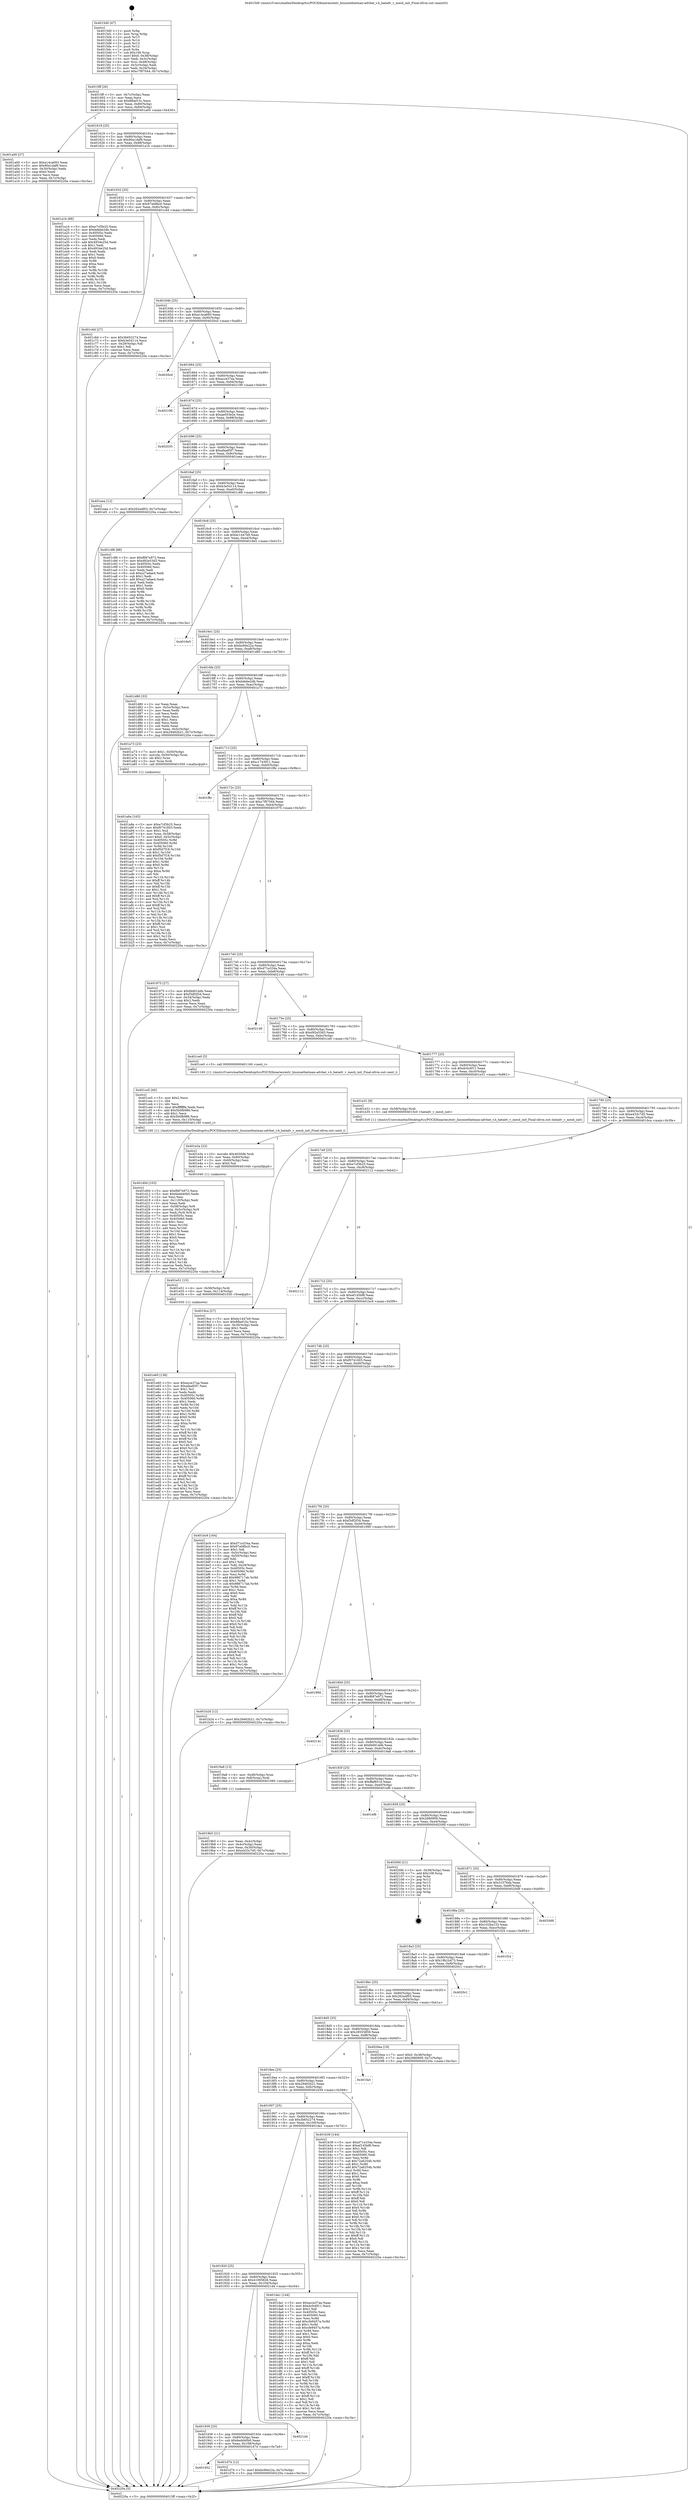 digraph "0x4015d0" {
  label = "0x4015d0 (/mnt/c/Users/mathe/Desktop/tcc/POCII/binaries/extr_linuxnetbatman-advbat_v.h_batadv_v_mesh_init_Final-ollvm.out::main(0))"
  labelloc = "t"
  node[shape=record]

  Entry [label="",width=0.3,height=0.3,shape=circle,fillcolor=black,style=filled]
  "0x4015ff" [label="{
     0x4015ff [26]\l
     | [instrs]\l
     &nbsp;&nbsp;0x4015ff \<+3\>: mov -0x7c(%rbp),%eax\l
     &nbsp;&nbsp;0x401602 \<+2\>: mov %eax,%ecx\l
     &nbsp;&nbsp;0x401604 \<+6\>: sub $0x8fbef15c,%ecx\l
     &nbsp;&nbsp;0x40160a \<+3\>: mov %eax,-0x80(%rbp)\l
     &nbsp;&nbsp;0x40160d \<+6\>: mov %ecx,-0x84(%rbp)\l
     &nbsp;&nbsp;0x401613 \<+6\>: je 0000000000401a00 \<main+0x430\>\l
  }"]
  "0x401a00" [label="{
     0x401a00 [27]\l
     | [instrs]\l
     &nbsp;&nbsp;0x401a00 \<+5\>: mov $0xa14ca693,%eax\l
     &nbsp;&nbsp;0x401a05 \<+5\>: mov $0x90a1daf9,%ecx\l
     &nbsp;&nbsp;0x401a0a \<+3\>: mov -0x30(%rbp),%edx\l
     &nbsp;&nbsp;0x401a0d \<+3\>: cmp $0x0,%edx\l
     &nbsp;&nbsp;0x401a10 \<+3\>: cmove %ecx,%eax\l
     &nbsp;&nbsp;0x401a13 \<+3\>: mov %eax,-0x7c(%rbp)\l
     &nbsp;&nbsp;0x401a16 \<+5\>: jmp 000000000040220a \<main+0xc3a\>\l
  }"]
  "0x401619" [label="{
     0x401619 [25]\l
     | [instrs]\l
     &nbsp;&nbsp;0x401619 \<+5\>: jmp 000000000040161e \<main+0x4e\>\l
     &nbsp;&nbsp;0x40161e \<+3\>: mov -0x80(%rbp),%eax\l
     &nbsp;&nbsp;0x401621 \<+5\>: sub $0x90a1daf9,%eax\l
     &nbsp;&nbsp;0x401626 \<+6\>: mov %eax,-0x88(%rbp)\l
     &nbsp;&nbsp;0x40162c \<+6\>: je 0000000000401a1b \<main+0x44b\>\l
  }"]
  Exit [label="",width=0.3,height=0.3,shape=circle,fillcolor=black,style=filled,peripheries=2]
  "0x401a1b" [label="{
     0x401a1b [88]\l
     | [instrs]\l
     &nbsp;&nbsp;0x401a1b \<+5\>: mov $0xe7cf3b25,%eax\l
     &nbsp;&nbsp;0x401a20 \<+5\>: mov $0xbdebe2db,%ecx\l
     &nbsp;&nbsp;0x401a25 \<+7\>: mov 0x40505c,%edx\l
     &nbsp;&nbsp;0x401a2c \<+7\>: mov 0x405060,%esi\l
     &nbsp;&nbsp;0x401a33 \<+2\>: mov %edx,%edi\l
     &nbsp;&nbsp;0x401a35 \<+6\>: add $0x4934e25d,%edi\l
     &nbsp;&nbsp;0x401a3b \<+3\>: sub $0x1,%edi\l
     &nbsp;&nbsp;0x401a3e \<+6\>: sub $0x4934e25d,%edi\l
     &nbsp;&nbsp;0x401a44 \<+3\>: imul %edi,%edx\l
     &nbsp;&nbsp;0x401a47 \<+3\>: and $0x1,%edx\l
     &nbsp;&nbsp;0x401a4a \<+3\>: cmp $0x0,%edx\l
     &nbsp;&nbsp;0x401a4d \<+4\>: sete %r8b\l
     &nbsp;&nbsp;0x401a51 \<+3\>: cmp $0xa,%esi\l
     &nbsp;&nbsp;0x401a54 \<+4\>: setl %r9b\l
     &nbsp;&nbsp;0x401a58 \<+3\>: mov %r8b,%r10b\l
     &nbsp;&nbsp;0x401a5b \<+3\>: and %r9b,%r10b\l
     &nbsp;&nbsp;0x401a5e \<+3\>: xor %r9b,%r8b\l
     &nbsp;&nbsp;0x401a61 \<+3\>: or %r8b,%r10b\l
     &nbsp;&nbsp;0x401a64 \<+4\>: test $0x1,%r10b\l
     &nbsp;&nbsp;0x401a68 \<+3\>: cmovne %ecx,%eax\l
     &nbsp;&nbsp;0x401a6b \<+3\>: mov %eax,-0x7c(%rbp)\l
     &nbsp;&nbsp;0x401a6e \<+5\>: jmp 000000000040220a \<main+0xc3a\>\l
  }"]
  "0x401632" [label="{
     0x401632 [25]\l
     | [instrs]\l
     &nbsp;&nbsp;0x401632 \<+5\>: jmp 0000000000401637 \<main+0x67\>\l
     &nbsp;&nbsp;0x401637 \<+3\>: mov -0x80(%rbp),%eax\l
     &nbsp;&nbsp;0x40163a \<+5\>: sub $0x97a08bc0,%eax\l
     &nbsp;&nbsp;0x40163f \<+6\>: mov %eax,-0x8c(%rbp)\l
     &nbsp;&nbsp;0x401645 \<+6\>: je 0000000000401c6d \<main+0x69d\>\l
  }"]
  "0x401e60" [label="{
     0x401e60 [138]\l
     | [instrs]\l
     &nbsp;&nbsp;0x401e60 \<+5\>: mov $0xacce37aa,%eax\l
     &nbsp;&nbsp;0x401e65 \<+5\>: mov $0xafaa85f7,%esi\l
     &nbsp;&nbsp;0x401e6a \<+2\>: mov $0x1,%cl\l
     &nbsp;&nbsp;0x401e6c \<+2\>: xor %edx,%edx\l
     &nbsp;&nbsp;0x401e6e \<+8\>: mov 0x40505c,%r8d\l
     &nbsp;&nbsp;0x401e76 \<+8\>: mov 0x405060,%r9d\l
     &nbsp;&nbsp;0x401e7e \<+3\>: sub $0x1,%edx\l
     &nbsp;&nbsp;0x401e81 \<+3\>: mov %r8d,%r10d\l
     &nbsp;&nbsp;0x401e84 \<+3\>: add %edx,%r10d\l
     &nbsp;&nbsp;0x401e87 \<+4\>: imul %r10d,%r8d\l
     &nbsp;&nbsp;0x401e8b \<+4\>: and $0x1,%r8d\l
     &nbsp;&nbsp;0x401e8f \<+4\>: cmp $0x0,%r8d\l
     &nbsp;&nbsp;0x401e93 \<+4\>: sete %r11b\l
     &nbsp;&nbsp;0x401e97 \<+4\>: cmp $0xa,%r9d\l
     &nbsp;&nbsp;0x401e9b \<+3\>: setl %bl\l
     &nbsp;&nbsp;0x401e9e \<+3\>: mov %r11b,%r14b\l
     &nbsp;&nbsp;0x401ea1 \<+4\>: xor $0xff,%r14b\l
     &nbsp;&nbsp;0x401ea5 \<+3\>: mov %bl,%r15b\l
     &nbsp;&nbsp;0x401ea8 \<+4\>: xor $0xff,%r15b\l
     &nbsp;&nbsp;0x401eac \<+3\>: xor $0x0,%cl\l
     &nbsp;&nbsp;0x401eaf \<+3\>: mov %r14b,%r12b\l
     &nbsp;&nbsp;0x401eb2 \<+4\>: and $0x0,%r12b\l
     &nbsp;&nbsp;0x401eb6 \<+3\>: and %cl,%r11b\l
     &nbsp;&nbsp;0x401eb9 \<+3\>: mov %r15b,%r13b\l
     &nbsp;&nbsp;0x401ebc \<+4\>: and $0x0,%r13b\l
     &nbsp;&nbsp;0x401ec0 \<+2\>: and %cl,%bl\l
     &nbsp;&nbsp;0x401ec2 \<+3\>: or %r11b,%r12b\l
     &nbsp;&nbsp;0x401ec5 \<+3\>: or %bl,%r13b\l
     &nbsp;&nbsp;0x401ec8 \<+3\>: xor %r13b,%r12b\l
     &nbsp;&nbsp;0x401ecb \<+3\>: or %r15b,%r14b\l
     &nbsp;&nbsp;0x401ece \<+4\>: xor $0xff,%r14b\l
     &nbsp;&nbsp;0x401ed2 \<+3\>: or $0x0,%cl\l
     &nbsp;&nbsp;0x401ed5 \<+3\>: and %cl,%r14b\l
     &nbsp;&nbsp;0x401ed8 \<+3\>: or %r14b,%r12b\l
     &nbsp;&nbsp;0x401edb \<+4\>: test $0x1,%r12b\l
     &nbsp;&nbsp;0x401edf \<+3\>: cmovne %esi,%eax\l
     &nbsp;&nbsp;0x401ee2 \<+3\>: mov %eax,-0x7c(%rbp)\l
     &nbsp;&nbsp;0x401ee5 \<+5\>: jmp 000000000040220a \<main+0xc3a\>\l
  }"]
  "0x401c6d" [label="{
     0x401c6d [27]\l
     | [instrs]\l
     &nbsp;&nbsp;0x401c6d \<+5\>: mov $0x3b652274,%eax\l
     &nbsp;&nbsp;0x401c72 \<+5\>: mov $0xb3e54114,%ecx\l
     &nbsp;&nbsp;0x401c77 \<+3\>: mov -0x29(%rbp),%dl\l
     &nbsp;&nbsp;0x401c7a \<+3\>: test $0x1,%dl\l
     &nbsp;&nbsp;0x401c7d \<+3\>: cmovne %ecx,%eax\l
     &nbsp;&nbsp;0x401c80 \<+3\>: mov %eax,-0x7c(%rbp)\l
     &nbsp;&nbsp;0x401c83 \<+5\>: jmp 000000000040220a \<main+0xc3a\>\l
  }"]
  "0x40164b" [label="{
     0x40164b [25]\l
     | [instrs]\l
     &nbsp;&nbsp;0x40164b \<+5\>: jmp 0000000000401650 \<main+0x80\>\l
     &nbsp;&nbsp;0x401650 \<+3\>: mov -0x80(%rbp),%eax\l
     &nbsp;&nbsp;0x401653 \<+5\>: sub $0xa14ca693,%eax\l
     &nbsp;&nbsp;0x401658 \<+6\>: mov %eax,-0x90(%rbp)\l
     &nbsp;&nbsp;0x40165e \<+6\>: je 00000000004020cd \<main+0xafd\>\l
  }"]
  "0x401e51" [label="{
     0x401e51 [15]\l
     | [instrs]\l
     &nbsp;&nbsp;0x401e51 \<+4\>: mov -0x58(%rbp),%rdi\l
     &nbsp;&nbsp;0x401e55 \<+6\>: mov %eax,-0x114(%rbp)\l
     &nbsp;&nbsp;0x401e5b \<+5\>: call 0000000000401030 \<free@plt\>\l
     | [calls]\l
     &nbsp;&nbsp;0x401030 \{1\} (unknown)\l
  }"]
  "0x4020cd" [label="{
     0x4020cd\l
  }", style=dashed]
  "0x401664" [label="{
     0x401664 [25]\l
     | [instrs]\l
     &nbsp;&nbsp;0x401664 \<+5\>: jmp 0000000000401669 \<main+0x99\>\l
     &nbsp;&nbsp;0x401669 \<+3\>: mov -0x80(%rbp),%eax\l
     &nbsp;&nbsp;0x40166c \<+5\>: sub $0xacce37aa,%eax\l
     &nbsp;&nbsp;0x401671 \<+6\>: mov %eax,-0x94(%rbp)\l
     &nbsp;&nbsp;0x401677 \<+6\>: je 0000000000402199 \<main+0xbc9\>\l
  }"]
  "0x401e3a" [label="{
     0x401e3a [23]\l
     | [instrs]\l
     &nbsp;&nbsp;0x401e3a \<+10\>: movabs $0x4030d6,%rdi\l
     &nbsp;&nbsp;0x401e44 \<+3\>: mov %eax,-0x60(%rbp)\l
     &nbsp;&nbsp;0x401e47 \<+3\>: mov -0x60(%rbp),%esi\l
     &nbsp;&nbsp;0x401e4a \<+2\>: mov $0x0,%al\l
     &nbsp;&nbsp;0x401e4c \<+5\>: call 0000000000401040 \<printf@plt\>\l
     | [calls]\l
     &nbsp;&nbsp;0x401040 \{1\} (unknown)\l
  }"]
  "0x402199" [label="{
     0x402199\l
  }", style=dashed]
  "0x40167d" [label="{
     0x40167d [25]\l
     | [instrs]\l
     &nbsp;&nbsp;0x40167d \<+5\>: jmp 0000000000401682 \<main+0xb2\>\l
     &nbsp;&nbsp;0x401682 \<+3\>: mov -0x80(%rbp),%eax\l
     &nbsp;&nbsp;0x401685 \<+5\>: sub $0xae053e2e,%eax\l
     &nbsp;&nbsp;0x40168a \<+6\>: mov %eax,-0x98(%rbp)\l
     &nbsp;&nbsp;0x401690 \<+6\>: je 0000000000402035 \<main+0xa65\>\l
  }"]
  "0x401952" [label="{
     0x401952\l
  }", style=dashed]
  "0x402035" [label="{
     0x402035\l
  }", style=dashed]
  "0x401696" [label="{
     0x401696 [25]\l
     | [instrs]\l
     &nbsp;&nbsp;0x401696 \<+5\>: jmp 000000000040169b \<main+0xcb\>\l
     &nbsp;&nbsp;0x40169b \<+3\>: mov -0x80(%rbp),%eax\l
     &nbsp;&nbsp;0x40169e \<+5\>: sub $0xafaa85f7,%eax\l
     &nbsp;&nbsp;0x4016a3 \<+6\>: mov %eax,-0x9c(%rbp)\l
     &nbsp;&nbsp;0x4016a9 \<+6\>: je 0000000000401eea \<main+0x91a\>\l
  }"]
  "0x401d74" [label="{
     0x401d74 [12]\l
     | [instrs]\l
     &nbsp;&nbsp;0x401d74 \<+7\>: movl $0xbc60e22a,-0x7c(%rbp)\l
     &nbsp;&nbsp;0x401d7b \<+5\>: jmp 000000000040220a \<main+0xc3a\>\l
  }"]
  "0x401eea" [label="{
     0x401eea [12]\l
     | [instrs]\l
     &nbsp;&nbsp;0x401eea \<+7\>: movl $0x262a4f03,-0x7c(%rbp)\l
     &nbsp;&nbsp;0x401ef1 \<+5\>: jmp 000000000040220a \<main+0xc3a\>\l
  }"]
  "0x4016af" [label="{
     0x4016af [25]\l
     | [instrs]\l
     &nbsp;&nbsp;0x4016af \<+5\>: jmp 00000000004016b4 \<main+0xe4\>\l
     &nbsp;&nbsp;0x4016b4 \<+3\>: mov -0x80(%rbp),%eax\l
     &nbsp;&nbsp;0x4016b7 \<+5\>: sub $0xb3e54114,%eax\l
     &nbsp;&nbsp;0x4016bc \<+6\>: mov %eax,-0xa0(%rbp)\l
     &nbsp;&nbsp;0x4016c2 \<+6\>: je 0000000000401c88 \<main+0x6b8\>\l
  }"]
  "0x401939" [label="{
     0x401939 [25]\l
     | [instrs]\l
     &nbsp;&nbsp;0x401939 \<+5\>: jmp 000000000040193e \<main+0x36e\>\l
     &nbsp;&nbsp;0x40193e \<+3\>: mov -0x80(%rbp),%eax\l
     &nbsp;&nbsp;0x401941 \<+5\>: sub $0x6edd40b0,%eax\l
     &nbsp;&nbsp;0x401946 \<+6\>: mov %eax,-0x108(%rbp)\l
     &nbsp;&nbsp;0x40194c \<+6\>: je 0000000000401d74 \<main+0x7a4\>\l
  }"]
  "0x401c88" [label="{
     0x401c88 [88]\l
     | [instrs]\l
     &nbsp;&nbsp;0x401c88 \<+5\>: mov $0xf687e972,%eax\l
     &nbsp;&nbsp;0x401c8d \<+5\>: mov $0xd92e53d3,%ecx\l
     &nbsp;&nbsp;0x401c92 \<+7\>: mov 0x40505c,%edx\l
     &nbsp;&nbsp;0x401c99 \<+7\>: mov 0x405060,%esi\l
     &nbsp;&nbsp;0x401ca0 \<+2\>: mov %edx,%edi\l
     &nbsp;&nbsp;0x401ca2 \<+6\>: sub $0xa27adae4,%edi\l
     &nbsp;&nbsp;0x401ca8 \<+3\>: sub $0x1,%edi\l
     &nbsp;&nbsp;0x401cab \<+6\>: add $0xa27adae4,%edi\l
     &nbsp;&nbsp;0x401cb1 \<+3\>: imul %edi,%edx\l
     &nbsp;&nbsp;0x401cb4 \<+3\>: and $0x1,%edx\l
     &nbsp;&nbsp;0x401cb7 \<+3\>: cmp $0x0,%edx\l
     &nbsp;&nbsp;0x401cba \<+4\>: sete %r8b\l
     &nbsp;&nbsp;0x401cbe \<+3\>: cmp $0xa,%esi\l
     &nbsp;&nbsp;0x401cc1 \<+4\>: setl %r9b\l
     &nbsp;&nbsp;0x401cc5 \<+3\>: mov %r8b,%r10b\l
     &nbsp;&nbsp;0x401cc8 \<+3\>: and %r9b,%r10b\l
     &nbsp;&nbsp;0x401ccb \<+3\>: xor %r9b,%r8b\l
     &nbsp;&nbsp;0x401cce \<+3\>: or %r8b,%r10b\l
     &nbsp;&nbsp;0x401cd1 \<+4\>: test $0x1,%r10b\l
     &nbsp;&nbsp;0x401cd5 \<+3\>: cmovne %ecx,%eax\l
     &nbsp;&nbsp;0x401cd8 \<+3\>: mov %eax,-0x7c(%rbp)\l
     &nbsp;&nbsp;0x401cdb \<+5\>: jmp 000000000040220a \<main+0xc3a\>\l
  }"]
  "0x4016c8" [label="{
     0x4016c8 [25]\l
     | [instrs]\l
     &nbsp;&nbsp;0x4016c8 \<+5\>: jmp 00000000004016cd \<main+0xfd\>\l
     &nbsp;&nbsp;0x4016cd \<+3\>: mov -0x80(%rbp),%eax\l
     &nbsp;&nbsp;0x4016d0 \<+5\>: sub $0xbc1447e9,%eax\l
     &nbsp;&nbsp;0x4016d5 \<+6\>: mov %eax,-0xa4(%rbp)\l
     &nbsp;&nbsp;0x4016db \<+6\>: je 00000000004019e5 \<main+0x415\>\l
  }"]
  "0x4021d4" [label="{
     0x4021d4\l
  }", style=dashed]
  "0x4019e5" [label="{
     0x4019e5\l
  }", style=dashed]
  "0x4016e1" [label="{
     0x4016e1 [25]\l
     | [instrs]\l
     &nbsp;&nbsp;0x4016e1 \<+5\>: jmp 00000000004016e6 \<main+0x116\>\l
     &nbsp;&nbsp;0x4016e6 \<+3\>: mov -0x80(%rbp),%eax\l
     &nbsp;&nbsp;0x4016e9 \<+5\>: sub $0xbc60e22a,%eax\l
     &nbsp;&nbsp;0x4016ee \<+6\>: mov %eax,-0xa8(%rbp)\l
     &nbsp;&nbsp;0x4016f4 \<+6\>: je 0000000000401d80 \<main+0x7b0\>\l
  }"]
  "0x401920" [label="{
     0x401920 [25]\l
     | [instrs]\l
     &nbsp;&nbsp;0x401920 \<+5\>: jmp 0000000000401925 \<main+0x355\>\l
     &nbsp;&nbsp;0x401925 \<+3\>: mov -0x80(%rbp),%eax\l
     &nbsp;&nbsp;0x401928 \<+5\>: sub $0x41095826,%eax\l
     &nbsp;&nbsp;0x40192d \<+6\>: mov %eax,-0x104(%rbp)\l
     &nbsp;&nbsp;0x401933 \<+6\>: je 00000000004021d4 \<main+0xc04\>\l
  }"]
  "0x401d80" [label="{
     0x401d80 [33]\l
     | [instrs]\l
     &nbsp;&nbsp;0x401d80 \<+2\>: xor %eax,%eax\l
     &nbsp;&nbsp;0x401d82 \<+3\>: mov -0x5c(%rbp),%ecx\l
     &nbsp;&nbsp;0x401d85 \<+2\>: mov %eax,%edx\l
     &nbsp;&nbsp;0x401d87 \<+2\>: sub %ecx,%edx\l
     &nbsp;&nbsp;0x401d89 \<+2\>: mov %eax,%ecx\l
     &nbsp;&nbsp;0x401d8b \<+3\>: sub $0x1,%ecx\l
     &nbsp;&nbsp;0x401d8e \<+2\>: add %ecx,%edx\l
     &nbsp;&nbsp;0x401d90 \<+2\>: sub %edx,%eax\l
     &nbsp;&nbsp;0x401d92 \<+3\>: mov %eax,-0x5c(%rbp)\l
     &nbsp;&nbsp;0x401d95 \<+7\>: movl $0x29462b21,-0x7c(%rbp)\l
     &nbsp;&nbsp;0x401d9c \<+5\>: jmp 000000000040220a \<main+0xc3a\>\l
  }"]
  "0x4016fa" [label="{
     0x4016fa [25]\l
     | [instrs]\l
     &nbsp;&nbsp;0x4016fa \<+5\>: jmp 00000000004016ff \<main+0x12f\>\l
     &nbsp;&nbsp;0x4016ff \<+3\>: mov -0x80(%rbp),%eax\l
     &nbsp;&nbsp;0x401702 \<+5\>: sub $0xbdebe2db,%eax\l
     &nbsp;&nbsp;0x401707 \<+6\>: mov %eax,-0xac(%rbp)\l
     &nbsp;&nbsp;0x40170d \<+6\>: je 0000000000401a73 \<main+0x4a3\>\l
  }"]
  "0x401da1" [label="{
     0x401da1 [144]\l
     | [instrs]\l
     &nbsp;&nbsp;0x401da1 \<+5\>: mov $0xacce37aa,%eax\l
     &nbsp;&nbsp;0x401da6 \<+5\>: mov $0xdc0c6f11,%ecx\l
     &nbsp;&nbsp;0x401dab \<+2\>: mov $0x1,%dl\l
     &nbsp;&nbsp;0x401dad \<+7\>: mov 0x40505c,%esi\l
     &nbsp;&nbsp;0x401db4 \<+7\>: mov 0x405060,%edi\l
     &nbsp;&nbsp;0x401dbb \<+3\>: mov %esi,%r8d\l
     &nbsp;&nbsp;0x401dbe \<+7\>: add $0xcfe9457a,%r8d\l
     &nbsp;&nbsp;0x401dc5 \<+4\>: sub $0x1,%r8d\l
     &nbsp;&nbsp;0x401dc9 \<+7\>: sub $0xcfe9457a,%r8d\l
     &nbsp;&nbsp;0x401dd0 \<+4\>: imul %r8d,%esi\l
     &nbsp;&nbsp;0x401dd4 \<+3\>: and $0x1,%esi\l
     &nbsp;&nbsp;0x401dd7 \<+3\>: cmp $0x0,%esi\l
     &nbsp;&nbsp;0x401dda \<+4\>: sete %r9b\l
     &nbsp;&nbsp;0x401dde \<+3\>: cmp $0xa,%edi\l
     &nbsp;&nbsp;0x401de1 \<+4\>: setl %r10b\l
     &nbsp;&nbsp;0x401de5 \<+3\>: mov %r9b,%r11b\l
     &nbsp;&nbsp;0x401de8 \<+4\>: xor $0xff,%r11b\l
     &nbsp;&nbsp;0x401dec \<+3\>: mov %r10b,%bl\l
     &nbsp;&nbsp;0x401def \<+3\>: xor $0xff,%bl\l
     &nbsp;&nbsp;0x401df2 \<+3\>: xor $0x1,%dl\l
     &nbsp;&nbsp;0x401df5 \<+3\>: mov %r11b,%r14b\l
     &nbsp;&nbsp;0x401df8 \<+4\>: and $0xff,%r14b\l
     &nbsp;&nbsp;0x401dfc \<+3\>: and %dl,%r9b\l
     &nbsp;&nbsp;0x401dff \<+3\>: mov %bl,%r15b\l
     &nbsp;&nbsp;0x401e02 \<+4\>: and $0xff,%r15b\l
     &nbsp;&nbsp;0x401e06 \<+3\>: and %dl,%r10b\l
     &nbsp;&nbsp;0x401e09 \<+3\>: or %r9b,%r14b\l
     &nbsp;&nbsp;0x401e0c \<+3\>: or %r10b,%r15b\l
     &nbsp;&nbsp;0x401e0f \<+3\>: xor %r15b,%r14b\l
     &nbsp;&nbsp;0x401e12 \<+3\>: or %bl,%r11b\l
     &nbsp;&nbsp;0x401e15 \<+4\>: xor $0xff,%r11b\l
     &nbsp;&nbsp;0x401e19 \<+3\>: or $0x1,%dl\l
     &nbsp;&nbsp;0x401e1c \<+3\>: and %dl,%r11b\l
     &nbsp;&nbsp;0x401e1f \<+3\>: or %r11b,%r14b\l
     &nbsp;&nbsp;0x401e22 \<+4\>: test $0x1,%r14b\l
     &nbsp;&nbsp;0x401e26 \<+3\>: cmovne %ecx,%eax\l
     &nbsp;&nbsp;0x401e29 \<+3\>: mov %eax,-0x7c(%rbp)\l
     &nbsp;&nbsp;0x401e2c \<+5\>: jmp 000000000040220a \<main+0xc3a\>\l
  }"]
  "0x401a73" [label="{
     0x401a73 [23]\l
     | [instrs]\l
     &nbsp;&nbsp;0x401a73 \<+7\>: movl $0x1,-0x50(%rbp)\l
     &nbsp;&nbsp;0x401a7a \<+4\>: movslq -0x50(%rbp),%rax\l
     &nbsp;&nbsp;0x401a7e \<+4\>: shl $0x2,%rax\l
     &nbsp;&nbsp;0x401a82 \<+3\>: mov %rax,%rdi\l
     &nbsp;&nbsp;0x401a85 \<+5\>: call 0000000000401050 \<malloc@plt\>\l
     | [calls]\l
     &nbsp;&nbsp;0x401050 \{1\} (unknown)\l
  }"]
  "0x401713" [label="{
     0x401713 [25]\l
     | [instrs]\l
     &nbsp;&nbsp;0x401713 \<+5\>: jmp 0000000000401718 \<main+0x148\>\l
     &nbsp;&nbsp;0x401718 \<+3\>: mov -0x80(%rbp),%eax\l
     &nbsp;&nbsp;0x40171b \<+5\>: sub $0xc1743911,%eax\l
     &nbsp;&nbsp;0x401720 \<+6\>: mov %eax,-0xb0(%rbp)\l
     &nbsp;&nbsp;0x401726 \<+6\>: je 0000000000401f8c \<main+0x9bc\>\l
  }"]
  "0x401d0d" [label="{
     0x401d0d [103]\l
     | [instrs]\l
     &nbsp;&nbsp;0x401d0d \<+5\>: mov $0xf687e972,%ecx\l
     &nbsp;&nbsp;0x401d12 \<+5\>: mov $0x6edd40b0,%edx\l
     &nbsp;&nbsp;0x401d17 \<+2\>: xor %esi,%esi\l
     &nbsp;&nbsp;0x401d19 \<+6\>: mov -0x110(%rbp),%edi\l
     &nbsp;&nbsp;0x401d1f \<+3\>: imul %eax,%edi\l
     &nbsp;&nbsp;0x401d22 \<+4\>: mov -0x58(%rbp),%r8\l
     &nbsp;&nbsp;0x401d26 \<+4\>: movslq -0x5c(%rbp),%r9\l
     &nbsp;&nbsp;0x401d2a \<+4\>: mov %edi,(%r8,%r9,4)\l
     &nbsp;&nbsp;0x401d2e \<+7\>: mov 0x40505c,%eax\l
     &nbsp;&nbsp;0x401d35 \<+7\>: mov 0x405060,%edi\l
     &nbsp;&nbsp;0x401d3c \<+3\>: sub $0x1,%esi\l
     &nbsp;&nbsp;0x401d3f \<+3\>: mov %eax,%r10d\l
     &nbsp;&nbsp;0x401d42 \<+3\>: add %esi,%r10d\l
     &nbsp;&nbsp;0x401d45 \<+4\>: imul %r10d,%eax\l
     &nbsp;&nbsp;0x401d49 \<+3\>: and $0x1,%eax\l
     &nbsp;&nbsp;0x401d4c \<+3\>: cmp $0x0,%eax\l
     &nbsp;&nbsp;0x401d4f \<+4\>: sete %r11b\l
     &nbsp;&nbsp;0x401d53 \<+3\>: cmp $0xa,%edi\l
     &nbsp;&nbsp;0x401d56 \<+3\>: setl %bl\l
     &nbsp;&nbsp;0x401d59 \<+3\>: mov %r11b,%r14b\l
     &nbsp;&nbsp;0x401d5c \<+3\>: and %bl,%r14b\l
     &nbsp;&nbsp;0x401d5f \<+3\>: xor %bl,%r11b\l
     &nbsp;&nbsp;0x401d62 \<+3\>: or %r11b,%r14b\l
     &nbsp;&nbsp;0x401d65 \<+4\>: test $0x1,%r14b\l
     &nbsp;&nbsp;0x401d69 \<+3\>: cmovne %edx,%ecx\l
     &nbsp;&nbsp;0x401d6c \<+3\>: mov %ecx,-0x7c(%rbp)\l
     &nbsp;&nbsp;0x401d6f \<+5\>: jmp 000000000040220a \<main+0xc3a\>\l
  }"]
  "0x401f8c" [label="{
     0x401f8c\l
  }", style=dashed]
  "0x40172c" [label="{
     0x40172c [25]\l
     | [instrs]\l
     &nbsp;&nbsp;0x40172c \<+5\>: jmp 0000000000401731 \<main+0x161\>\l
     &nbsp;&nbsp;0x401731 \<+3\>: mov -0x80(%rbp),%eax\l
     &nbsp;&nbsp;0x401734 \<+5\>: sub $0xc7f97044,%eax\l
     &nbsp;&nbsp;0x401739 \<+6\>: mov %eax,-0xb4(%rbp)\l
     &nbsp;&nbsp;0x40173f \<+6\>: je 0000000000401975 \<main+0x3a5\>\l
  }"]
  "0x401ce5" [label="{
     0x401ce5 [40]\l
     | [instrs]\l
     &nbsp;&nbsp;0x401ce5 \<+5\>: mov $0x2,%ecx\l
     &nbsp;&nbsp;0x401cea \<+1\>: cltd\l
     &nbsp;&nbsp;0x401ceb \<+2\>: idiv %ecx\l
     &nbsp;&nbsp;0x401ced \<+6\>: imul $0xfffffffe,%edx,%ecx\l
     &nbsp;&nbsp;0x401cf3 \<+6\>: add $0x5b0fb986,%ecx\l
     &nbsp;&nbsp;0x401cf9 \<+3\>: add $0x1,%ecx\l
     &nbsp;&nbsp;0x401cfc \<+6\>: sub $0x5b0fb986,%ecx\l
     &nbsp;&nbsp;0x401d02 \<+6\>: mov %ecx,-0x110(%rbp)\l
     &nbsp;&nbsp;0x401d08 \<+5\>: call 0000000000401160 \<next_i\>\l
     | [calls]\l
     &nbsp;&nbsp;0x401160 \{1\} (/mnt/c/Users/mathe/Desktop/tcc/POCII/binaries/extr_linuxnetbatman-advbat_v.h_batadv_v_mesh_init_Final-ollvm.out::next_i)\l
  }"]
  "0x401975" [label="{
     0x401975 [27]\l
     | [instrs]\l
     &nbsp;&nbsp;0x401975 \<+5\>: mov $0xfdd91ddb,%eax\l
     &nbsp;&nbsp;0x40197a \<+5\>: mov $0xf3df2f34,%ecx\l
     &nbsp;&nbsp;0x40197f \<+3\>: mov -0x34(%rbp),%edx\l
     &nbsp;&nbsp;0x401982 \<+3\>: cmp $0x2,%edx\l
     &nbsp;&nbsp;0x401985 \<+3\>: cmovne %ecx,%eax\l
     &nbsp;&nbsp;0x401988 \<+3\>: mov %eax,-0x7c(%rbp)\l
     &nbsp;&nbsp;0x40198b \<+5\>: jmp 000000000040220a \<main+0xc3a\>\l
  }"]
  "0x401745" [label="{
     0x401745 [25]\l
     | [instrs]\l
     &nbsp;&nbsp;0x401745 \<+5\>: jmp 000000000040174a \<main+0x17a\>\l
     &nbsp;&nbsp;0x40174a \<+3\>: mov -0x80(%rbp),%eax\l
     &nbsp;&nbsp;0x40174d \<+5\>: sub $0xd71e334a,%eax\l
     &nbsp;&nbsp;0x401752 \<+6\>: mov %eax,-0xb8(%rbp)\l
     &nbsp;&nbsp;0x401758 \<+6\>: je 0000000000402140 \<main+0xb70\>\l
  }"]
  "0x40220a" [label="{
     0x40220a [5]\l
     | [instrs]\l
     &nbsp;&nbsp;0x40220a \<+5\>: jmp 00000000004015ff \<main+0x2f\>\l
  }"]
  "0x4015d0" [label="{
     0x4015d0 [47]\l
     | [instrs]\l
     &nbsp;&nbsp;0x4015d0 \<+1\>: push %rbp\l
     &nbsp;&nbsp;0x4015d1 \<+3\>: mov %rsp,%rbp\l
     &nbsp;&nbsp;0x4015d4 \<+2\>: push %r15\l
     &nbsp;&nbsp;0x4015d6 \<+2\>: push %r14\l
     &nbsp;&nbsp;0x4015d8 \<+2\>: push %r13\l
     &nbsp;&nbsp;0x4015da \<+2\>: push %r12\l
     &nbsp;&nbsp;0x4015dc \<+1\>: push %rbx\l
     &nbsp;&nbsp;0x4015dd \<+7\>: sub $0x108,%rsp\l
     &nbsp;&nbsp;0x4015e4 \<+7\>: movl $0x0,-0x38(%rbp)\l
     &nbsp;&nbsp;0x4015eb \<+3\>: mov %edi,-0x3c(%rbp)\l
     &nbsp;&nbsp;0x4015ee \<+4\>: mov %rsi,-0x48(%rbp)\l
     &nbsp;&nbsp;0x4015f2 \<+3\>: mov -0x3c(%rbp),%edi\l
     &nbsp;&nbsp;0x4015f5 \<+3\>: mov %edi,-0x34(%rbp)\l
     &nbsp;&nbsp;0x4015f8 \<+7\>: movl $0xc7f97044,-0x7c(%rbp)\l
  }"]
  "0x401907" [label="{
     0x401907 [25]\l
     | [instrs]\l
     &nbsp;&nbsp;0x401907 \<+5\>: jmp 000000000040190c \<main+0x33c\>\l
     &nbsp;&nbsp;0x40190c \<+3\>: mov -0x80(%rbp),%eax\l
     &nbsp;&nbsp;0x40190f \<+5\>: sub $0x3b652274,%eax\l
     &nbsp;&nbsp;0x401914 \<+6\>: mov %eax,-0x100(%rbp)\l
     &nbsp;&nbsp;0x40191a \<+6\>: je 0000000000401da1 \<main+0x7d1\>\l
  }"]
  "0x402140" [label="{
     0x402140\l
  }", style=dashed]
  "0x40175e" [label="{
     0x40175e [25]\l
     | [instrs]\l
     &nbsp;&nbsp;0x40175e \<+5\>: jmp 0000000000401763 \<main+0x193\>\l
     &nbsp;&nbsp;0x401763 \<+3\>: mov -0x80(%rbp),%eax\l
     &nbsp;&nbsp;0x401766 \<+5\>: sub $0xd92e53d3,%eax\l
     &nbsp;&nbsp;0x40176b \<+6\>: mov %eax,-0xbc(%rbp)\l
     &nbsp;&nbsp;0x401771 \<+6\>: je 0000000000401ce0 \<main+0x710\>\l
  }"]
  "0x401b39" [label="{
     0x401b39 [144]\l
     | [instrs]\l
     &nbsp;&nbsp;0x401b39 \<+5\>: mov $0xd71e334a,%eax\l
     &nbsp;&nbsp;0x401b3e \<+5\>: mov $0xef145bf8,%ecx\l
     &nbsp;&nbsp;0x401b43 \<+2\>: mov $0x1,%dl\l
     &nbsp;&nbsp;0x401b45 \<+7\>: mov 0x40505c,%esi\l
     &nbsp;&nbsp;0x401b4c \<+7\>: mov 0x405060,%edi\l
     &nbsp;&nbsp;0x401b53 \<+3\>: mov %esi,%r8d\l
     &nbsp;&nbsp;0x401b56 \<+7\>: sub $0x72a6254b,%r8d\l
     &nbsp;&nbsp;0x401b5d \<+4\>: sub $0x1,%r8d\l
     &nbsp;&nbsp;0x401b61 \<+7\>: add $0x72a6254b,%r8d\l
     &nbsp;&nbsp;0x401b68 \<+4\>: imul %r8d,%esi\l
     &nbsp;&nbsp;0x401b6c \<+3\>: and $0x1,%esi\l
     &nbsp;&nbsp;0x401b6f \<+3\>: cmp $0x0,%esi\l
     &nbsp;&nbsp;0x401b72 \<+4\>: sete %r9b\l
     &nbsp;&nbsp;0x401b76 \<+3\>: cmp $0xa,%edi\l
     &nbsp;&nbsp;0x401b79 \<+4\>: setl %r10b\l
     &nbsp;&nbsp;0x401b7d \<+3\>: mov %r9b,%r11b\l
     &nbsp;&nbsp;0x401b80 \<+4\>: xor $0xff,%r11b\l
     &nbsp;&nbsp;0x401b84 \<+3\>: mov %r10b,%bl\l
     &nbsp;&nbsp;0x401b87 \<+3\>: xor $0xff,%bl\l
     &nbsp;&nbsp;0x401b8a \<+3\>: xor $0x0,%dl\l
     &nbsp;&nbsp;0x401b8d \<+3\>: mov %r11b,%r14b\l
     &nbsp;&nbsp;0x401b90 \<+4\>: and $0x0,%r14b\l
     &nbsp;&nbsp;0x401b94 \<+3\>: and %dl,%r9b\l
     &nbsp;&nbsp;0x401b97 \<+3\>: mov %bl,%r15b\l
     &nbsp;&nbsp;0x401b9a \<+4\>: and $0x0,%r15b\l
     &nbsp;&nbsp;0x401b9e \<+3\>: and %dl,%r10b\l
     &nbsp;&nbsp;0x401ba1 \<+3\>: or %r9b,%r14b\l
     &nbsp;&nbsp;0x401ba4 \<+3\>: or %r10b,%r15b\l
     &nbsp;&nbsp;0x401ba7 \<+3\>: xor %r15b,%r14b\l
     &nbsp;&nbsp;0x401baa \<+3\>: or %bl,%r11b\l
     &nbsp;&nbsp;0x401bad \<+4\>: xor $0xff,%r11b\l
     &nbsp;&nbsp;0x401bb1 \<+3\>: or $0x0,%dl\l
     &nbsp;&nbsp;0x401bb4 \<+3\>: and %dl,%r11b\l
     &nbsp;&nbsp;0x401bb7 \<+3\>: or %r11b,%r14b\l
     &nbsp;&nbsp;0x401bba \<+4\>: test $0x1,%r14b\l
     &nbsp;&nbsp;0x401bbe \<+3\>: cmovne %ecx,%eax\l
     &nbsp;&nbsp;0x401bc1 \<+3\>: mov %eax,-0x7c(%rbp)\l
     &nbsp;&nbsp;0x401bc4 \<+5\>: jmp 000000000040220a \<main+0xc3a\>\l
  }"]
  "0x401ce0" [label="{
     0x401ce0 [5]\l
     | [instrs]\l
     &nbsp;&nbsp;0x401ce0 \<+5\>: call 0000000000401160 \<next_i\>\l
     | [calls]\l
     &nbsp;&nbsp;0x401160 \{1\} (/mnt/c/Users/mathe/Desktop/tcc/POCII/binaries/extr_linuxnetbatman-advbat_v.h_batadv_v_mesh_init_Final-ollvm.out::next_i)\l
  }"]
  "0x401777" [label="{
     0x401777 [25]\l
     | [instrs]\l
     &nbsp;&nbsp;0x401777 \<+5\>: jmp 000000000040177c \<main+0x1ac\>\l
     &nbsp;&nbsp;0x40177c \<+3\>: mov -0x80(%rbp),%eax\l
     &nbsp;&nbsp;0x40177f \<+5\>: sub $0xdc0c6f11,%eax\l
     &nbsp;&nbsp;0x401784 \<+6\>: mov %eax,-0xc0(%rbp)\l
     &nbsp;&nbsp;0x40178a \<+6\>: je 0000000000401e31 \<main+0x861\>\l
  }"]
  "0x4018ee" [label="{
     0x4018ee [25]\l
     | [instrs]\l
     &nbsp;&nbsp;0x4018ee \<+5\>: jmp 00000000004018f3 \<main+0x323\>\l
     &nbsp;&nbsp;0x4018f3 \<+3\>: mov -0x80(%rbp),%eax\l
     &nbsp;&nbsp;0x4018f6 \<+5\>: sub $0x29462b21,%eax\l
     &nbsp;&nbsp;0x4018fb \<+6\>: mov %eax,-0xfc(%rbp)\l
     &nbsp;&nbsp;0x401901 \<+6\>: je 0000000000401b39 \<main+0x569\>\l
  }"]
  "0x401e31" [label="{
     0x401e31 [9]\l
     | [instrs]\l
     &nbsp;&nbsp;0x401e31 \<+4\>: mov -0x58(%rbp),%rdi\l
     &nbsp;&nbsp;0x401e35 \<+5\>: call 00000000004015c0 \<batadv_v_mesh_init\>\l
     | [calls]\l
     &nbsp;&nbsp;0x4015c0 \{1\} (/mnt/c/Users/mathe/Desktop/tcc/POCII/binaries/extr_linuxnetbatman-advbat_v.h_batadv_v_mesh_init_Final-ollvm.out::batadv_v_mesh_init)\l
  }"]
  "0x401790" [label="{
     0x401790 [25]\l
     | [instrs]\l
     &nbsp;&nbsp;0x401790 \<+5\>: jmp 0000000000401795 \<main+0x1c5\>\l
     &nbsp;&nbsp;0x401795 \<+3\>: mov -0x80(%rbp),%eax\l
     &nbsp;&nbsp;0x401798 \<+5\>: sub $0xe433c7d5,%eax\l
     &nbsp;&nbsp;0x40179d \<+6\>: mov %eax,-0xc4(%rbp)\l
     &nbsp;&nbsp;0x4017a3 \<+6\>: je 00000000004019ca \<main+0x3fa\>\l
  }"]
  "0x401fa5" [label="{
     0x401fa5\l
  }", style=dashed]
  "0x4019ca" [label="{
     0x4019ca [27]\l
     | [instrs]\l
     &nbsp;&nbsp;0x4019ca \<+5\>: mov $0xbc1447e9,%eax\l
     &nbsp;&nbsp;0x4019cf \<+5\>: mov $0x8fbef15c,%ecx\l
     &nbsp;&nbsp;0x4019d4 \<+3\>: mov -0x30(%rbp),%edx\l
     &nbsp;&nbsp;0x4019d7 \<+3\>: cmp $0x1,%edx\l
     &nbsp;&nbsp;0x4019da \<+3\>: cmovl %ecx,%eax\l
     &nbsp;&nbsp;0x4019dd \<+3\>: mov %eax,-0x7c(%rbp)\l
     &nbsp;&nbsp;0x4019e0 \<+5\>: jmp 000000000040220a \<main+0xc3a\>\l
  }"]
  "0x4017a9" [label="{
     0x4017a9 [25]\l
     | [instrs]\l
     &nbsp;&nbsp;0x4017a9 \<+5\>: jmp 00000000004017ae \<main+0x1de\>\l
     &nbsp;&nbsp;0x4017ae \<+3\>: mov -0x80(%rbp),%eax\l
     &nbsp;&nbsp;0x4017b1 \<+5\>: sub $0xe7cf3b25,%eax\l
     &nbsp;&nbsp;0x4017b6 \<+6\>: mov %eax,-0xc8(%rbp)\l
     &nbsp;&nbsp;0x4017bc \<+6\>: je 0000000000402112 \<main+0xb42\>\l
  }"]
  "0x4018d5" [label="{
     0x4018d5 [25]\l
     | [instrs]\l
     &nbsp;&nbsp;0x4018d5 \<+5\>: jmp 00000000004018da \<main+0x30a\>\l
     &nbsp;&nbsp;0x4018da \<+3\>: mov -0x80(%rbp),%eax\l
     &nbsp;&nbsp;0x4018dd \<+5\>: sub $0x28555859,%eax\l
     &nbsp;&nbsp;0x4018e2 \<+6\>: mov %eax,-0xf8(%rbp)\l
     &nbsp;&nbsp;0x4018e8 \<+6\>: je 0000000000401fa5 \<main+0x9d5\>\l
  }"]
  "0x402112" [label="{
     0x402112\l
  }", style=dashed]
  "0x4017c2" [label="{
     0x4017c2 [25]\l
     | [instrs]\l
     &nbsp;&nbsp;0x4017c2 \<+5\>: jmp 00000000004017c7 \<main+0x1f7\>\l
     &nbsp;&nbsp;0x4017c7 \<+3\>: mov -0x80(%rbp),%eax\l
     &nbsp;&nbsp;0x4017ca \<+5\>: sub $0xef145bf8,%eax\l
     &nbsp;&nbsp;0x4017cf \<+6\>: mov %eax,-0xcc(%rbp)\l
     &nbsp;&nbsp;0x4017d5 \<+6\>: je 0000000000401bc9 \<main+0x5f9\>\l
  }"]
  "0x4020ea" [label="{
     0x4020ea [19]\l
     | [instrs]\l
     &nbsp;&nbsp;0x4020ea \<+7\>: movl $0x0,-0x38(%rbp)\l
     &nbsp;&nbsp;0x4020f1 \<+7\>: movl $0x2680909,-0x7c(%rbp)\l
     &nbsp;&nbsp;0x4020f8 \<+5\>: jmp 000000000040220a \<main+0xc3a\>\l
  }"]
  "0x401bc9" [label="{
     0x401bc9 [164]\l
     | [instrs]\l
     &nbsp;&nbsp;0x401bc9 \<+5\>: mov $0xd71e334a,%eax\l
     &nbsp;&nbsp;0x401bce \<+5\>: mov $0x97a08bc0,%ecx\l
     &nbsp;&nbsp;0x401bd3 \<+2\>: mov $0x1,%dl\l
     &nbsp;&nbsp;0x401bd5 \<+3\>: mov -0x5c(%rbp),%esi\l
     &nbsp;&nbsp;0x401bd8 \<+3\>: cmp -0x50(%rbp),%esi\l
     &nbsp;&nbsp;0x401bdb \<+4\>: setl %dil\l
     &nbsp;&nbsp;0x401bdf \<+4\>: and $0x1,%dil\l
     &nbsp;&nbsp;0x401be3 \<+4\>: mov %dil,-0x29(%rbp)\l
     &nbsp;&nbsp;0x401be7 \<+7\>: mov 0x40505c,%esi\l
     &nbsp;&nbsp;0x401bee \<+8\>: mov 0x405060,%r8d\l
     &nbsp;&nbsp;0x401bf6 \<+3\>: mov %esi,%r9d\l
     &nbsp;&nbsp;0x401bf9 \<+7\>: add $0x988717ab,%r9d\l
     &nbsp;&nbsp;0x401c00 \<+4\>: sub $0x1,%r9d\l
     &nbsp;&nbsp;0x401c04 \<+7\>: sub $0x988717ab,%r9d\l
     &nbsp;&nbsp;0x401c0b \<+4\>: imul %r9d,%esi\l
     &nbsp;&nbsp;0x401c0f \<+3\>: and $0x1,%esi\l
     &nbsp;&nbsp;0x401c12 \<+3\>: cmp $0x0,%esi\l
     &nbsp;&nbsp;0x401c15 \<+4\>: sete %dil\l
     &nbsp;&nbsp;0x401c19 \<+4\>: cmp $0xa,%r8d\l
     &nbsp;&nbsp;0x401c1d \<+4\>: setl %r10b\l
     &nbsp;&nbsp;0x401c21 \<+3\>: mov %dil,%r11b\l
     &nbsp;&nbsp;0x401c24 \<+4\>: xor $0xff,%r11b\l
     &nbsp;&nbsp;0x401c28 \<+3\>: mov %r10b,%bl\l
     &nbsp;&nbsp;0x401c2b \<+3\>: xor $0xff,%bl\l
     &nbsp;&nbsp;0x401c2e \<+3\>: xor $0x0,%dl\l
     &nbsp;&nbsp;0x401c31 \<+3\>: mov %r11b,%r14b\l
     &nbsp;&nbsp;0x401c34 \<+4\>: and $0x0,%r14b\l
     &nbsp;&nbsp;0x401c38 \<+3\>: and %dl,%dil\l
     &nbsp;&nbsp;0x401c3b \<+3\>: mov %bl,%r15b\l
     &nbsp;&nbsp;0x401c3e \<+4\>: and $0x0,%r15b\l
     &nbsp;&nbsp;0x401c42 \<+3\>: and %dl,%r10b\l
     &nbsp;&nbsp;0x401c45 \<+3\>: or %dil,%r14b\l
     &nbsp;&nbsp;0x401c48 \<+3\>: or %r10b,%r15b\l
     &nbsp;&nbsp;0x401c4b \<+3\>: xor %r15b,%r14b\l
     &nbsp;&nbsp;0x401c4e \<+3\>: or %bl,%r11b\l
     &nbsp;&nbsp;0x401c51 \<+4\>: xor $0xff,%r11b\l
     &nbsp;&nbsp;0x401c55 \<+3\>: or $0x0,%dl\l
     &nbsp;&nbsp;0x401c58 \<+3\>: and %dl,%r11b\l
     &nbsp;&nbsp;0x401c5b \<+3\>: or %r11b,%r14b\l
     &nbsp;&nbsp;0x401c5e \<+4\>: test $0x1,%r14b\l
     &nbsp;&nbsp;0x401c62 \<+3\>: cmovne %ecx,%eax\l
     &nbsp;&nbsp;0x401c65 \<+3\>: mov %eax,-0x7c(%rbp)\l
     &nbsp;&nbsp;0x401c68 \<+5\>: jmp 000000000040220a \<main+0xc3a\>\l
  }"]
  "0x4017db" [label="{
     0x4017db [25]\l
     | [instrs]\l
     &nbsp;&nbsp;0x4017db \<+5\>: jmp 00000000004017e0 \<main+0x210\>\l
     &nbsp;&nbsp;0x4017e0 \<+3\>: mov -0x80(%rbp),%eax\l
     &nbsp;&nbsp;0x4017e3 \<+5\>: sub $0xf0741603,%eax\l
     &nbsp;&nbsp;0x4017e8 \<+6\>: mov %eax,-0xd0(%rbp)\l
     &nbsp;&nbsp;0x4017ee \<+6\>: je 0000000000401b2d \<main+0x55d\>\l
  }"]
  "0x4018bc" [label="{
     0x4018bc [25]\l
     | [instrs]\l
     &nbsp;&nbsp;0x4018bc \<+5\>: jmp 00000000004018c1 \<main+0x2f1\>\l
     &nbsp;&nbsp;0x4018c1 \<+3\>: mov -0x80(%rbp),%eax\l
     &nbsp;&nbsp;0x4018c4 \<+5\>: sub $0x262a4f03,%eax\l
     &nbsp;&nbsp;0x4018c9 \<+6\>: mov %eax,-0xf4(%rbp)\l
     &nbsp;&nbsp;0x4018cf \<+6\>: je 00000000004020ea \<main+0xb1a\>\l
  }"]
  "0x401b2d" [label="{
     0x401b2d [12]\l
     | [instrs]\l
     &nbsp;&nbsp;0x401b2d \<+7\>: movl $0x29462b21,-0x7c(%rbp)\l
     &nbsp;&nbsp;0x401b34 \<+5\>: jmp 000000000040220a \<main+0xc3a\>\l
  }"]
  "0x4017f4" [label="{
     0x4017f4 [25]\l
     | [instrs]\l
     &nbsp;&nbsp;0x4017f4 \<+5\>: jmp 00000000004017f9 \<main+0x229\>\l
     &nbsp;&nbsp;0x4017f9 \<+3\>: mov -0x80(%rbp),%eax\l
     &nbsp;&nbsp;0x4017fc \<+5\>: sub $0xf3df2f34,%eax\l
     &nbsp;&nbsp;0x401801 \<+6\>: mov %eax,-0xd4(%rbp)\l
     &nbsp;&nbsp;0x401807 \<+6\>: je 0000000000401990 \<main+0x3c0\>\l
  }"]
  "0x4020c1" [label="{
     0x4020c1\l
  }", style=dashed]
  "0x401990" [label="{
     0x401990\l
  }", style=dashed]
  "0x40180d" [label="{
     0x40180d [25]\l
     | [instrs]\l
     &nbsp;&nbsp;0x40180d \<+5\>: jmp 0000000000401812 \<main+0x242\>\l
     &nbsp;&nbsp;0x401812 \<+3\>: mov -0x80(%rbp),%eax\l
     &nbsp;&nbsp;0x401815 \<+5\>: sub $0xf687e972,%eax\l
     &nbsp;&nbsp;0x40181a \<+6\>: mov %eax,-0xd8(%rbp)\l
     &nbsp;&nbsp;0x401820 \<+6\>: je 000000000040214c \<main+0xb7c\>\l
  }"]
  "0x4018a3" [label="{
     0x4018a3 [25]\l
     | [instrs]\l
     &nbsp;&nbsp;0x4018a3 \<+5\>: jmp 00000000004018a8 \<main+0x2d8\>\l
     &nbsp;&nbsp;0x4018a8 \<+3\>: mov -0x80(%rbp),%eax\l
     &nbsp;&nbsp;0x4018ab \<+5\>: sub $0x19b1b473,%eax\l
     &nbsp;&nbsp;0x4018b0 \<+6\>: mov %eax,-0xf0(%rbp)\l
     &nbsp;&nbsp;0x4018b6 \<+6\>: je 00000000004020c1 \<main+0xaf1\>\l
  }"]
  "0x40214c" [label="{
     0x40214c\l
  }", style=dashed]
  "0x401826" [label="{
     0x401826 [25]\l
     | [instrs]\l
     &nbsp;&nbsp;0x401826 \<+5\>: jmp 000000000040182b \<main+0x25b\>\l
     &nbsp;&nbsp;0x40182b \<+3\>: mov -0x80(%rbp),%eax\l
     &nbsp;&nbsp;0x40182e \<+5\>: sub $0xfdd91ddb,%eax\l
     &nbsp;&nbsp;0x401833 \<+6\>: mov %eax,-0xdc(%rbp)\l
     &nbsp;&nbsp;0x401839 \<+6\>: je 00000000004019a8 \<main+0x3d8\>\l
  }"]
  "0x401f24" [label="{
     0x401f24\l
  }", style=dashed]
  "0x4019a8" [label="{
     0x4019a8 [13]\l
     | [instrs]\l
     &nbsp;&nbsp;0x4019a8 \<+4\>: mov -0x48(%rbp),%rax\l
     &nbsp;&nbsp;0x4019ac \<+4\>: mov 0x8(%rax),%rdi\l
     &nbsp;&nbsp;0x4019b0 \<+5\>: call 0000000000401060 \<atoi@plt\>\l
     | [calls]\l
     &nbsp;&nbsp;0x401060 \{1\} (unknown)\l
  }"]
  "0x40183f" [label="{
     0x40183f [25]\l
     | [instrs]\l
     &nbsp;&nbsp;0x40183f \<+5\>: jmp 0000000000401844 \<main+0x274\>\l
     &nbsp;&nbsp;0x401844 \<+3\>: mov -0x80(%rbp),%eax\l
     &nbsp;&nbsp;0x401847 \<+5\>: sub $0xffaf8514,%eax\l
     &nbsp;&nbsp;0x40184c \<+6\>: mov %eax,-0xe0(%rbp)\l
     &nbsp;&nbsp;0x401852 \<+6\>: je 0000000000401ef6 \<main+0x926\>\l
  }"]
  "0x4019b5" [label="{
     0x4019b5 [21]\l
     | [instrs]\l
     &nbsp;&nbsp;0x4019b5 \<+3\>: mov %eax,-0x4c(%rbp)\l
     &nbsp;&nbsp;0x4019b8 \<+3\>: mov -0x4c(%rbp),%eax\l
     &nbsp;&nbsp;0x4019bb \<+3\>: mov %eax,-0x30(%rbp)\l
     &nbsp;&nbsp;0x4019be \<+7\>: movl $0xe433c7d5,-0x7c(%rbp)\l
     &nbsp;&nbsp;0x4019c5 \<+5\>: jmp 000000000040220a \<main+0xc3a\>\l
  }"]
  "0x401a8a" [label="{
     0x401a8a [163]\l
     | [instrs]\l
     &nbsp;&nbsp;0x401a8a \<+5\>: mov $0xe7cf3b25,%ecx\l
     &nbsp;&nbsp;0x401a8f \<+5\>: mov $0xf0741603,%edx\l
     &nbsp;&nbsp;0x401a94 \<+3\>: mov $0x1,%sil\l
     &nbsp;&nbsp;0x401a97 \<+4\>: mov %rax,-0x58(%rbp)\l
     &nbsp;&nbsp;0x401a9b \<+7\>: movl $0x0,-0x5c(%rbp)\l
     &nbsp;&nbsp;0x401aa2 \<+8\>: mov 0x40505c,%r8d\l
     &nbsp;&nbsp;0x401aaa \<+8\>: mov 0x405060,%r9d\l
     &nbsp;&nbsp;0x401ab2 \<+3\>: mov %r8d,%r10d\l
     &nbsp;&nbsp;0x401ab5 \<+7\>: sub $0xf5d7f18,%r10d\l
     &nbsp;&nbsp;0x401abc \<+4\>: sub $0x1,%r10d\l
     &nbsp;&nbsp;0x401ac0 \<+7\>: add $0xf5d7f18,%r10d\l
     &nbsp;&nbsp;0x401ac7 \<+4\>: imul %r10d,%r8d\l
     &nbsp;&nbsp;0x401acb \<+4\>: and $0x1,%r8d\l
     &nbsp;&nbsp;0x401acf \<+4\>: cmp $0x0,%r8d\l
     &nbsp;&nbsp;0x401ad3 \<+4\>: sete %r11b\l
     &nbsp;&nbsp;0x401ad7 \<+4\>: cmp $0xa,%r9d\l
     &nbsp;&nbsp;0x401adb \<+3\>: setl %bl\l
     &nbsp;&nbsp;0x401ade \<+3\>: mov %r11b,%r14b\l
     &nbsp;&nbsp;0x401ae1 \<+4\>: xor $0xff,%r14b\l
     &nbsp;&nbsp;0x401ae5 \<+3\>: mov %bl,%r15b\l
     &nbsp;&nbsp;0x401ae8 \<+4\>: xor $0xff,%r15b\l
     &nbsp;&nbsp;0x401aec \<+4\>: xor $0x1,%sil\l
     &nbsp;&nbsp;0x401af0 \<+3\>: mov %r14b,%r12b\l
     &nbsp;&nbsp;0x401af3 \<+4\>: and $0xff,%r12b\l
     &nbsp;&nbsp;0x401af7 \<+3\>: and %sil,%r11b\l
     &nbsp;&nbsp;0x401afa \<+3\>: mov %r15b,%r13b\l
     &nbsp;&nbsp;0x401afd \<+4\>: and $0xff,%r13b\l
     &nbsp;&nbsp;0x401b01 \<+3\>: and %sil,%bl\l
     &nbsp;&nbsp;0x401b04 \<+3\>: or %r11b,%r12b\l
     &nbsp;&nbsp;0x401b07 \<+3\>: or %bl,%r13b\l
     &nbsp;&nbsp;0x401b0a \<+3\>: xor %r13b,%r12b\l
     &nbsp;&nbsp;0x401b0d \<+3\>: or %r15b,%r14b\l
     &nbsp;&nbsp;0x401b10 \<+4\>: xor $0xff,%r14b\l
     &nbsp;&nbsp;0x401b14 \<+4\>: or $0x1,%sil\l
     &nbsp;&nbsp;0x401b18 \<+3\>: and %sil,%r14b\l
     &nbsp;&nbsp;0x401b1b \<+3\>: or %r14b,%r12b\l
     &nbsp;&nbsp;0x401b1e \<+4\>: test $0x1,%r12b\l
     &nbsp;&nbsp;0x401b22 \<+3\>: cmovne %edx,%ecx\l
     &nbsp;&nbsp;0x401b25 \<+3\>: mov %ecx,-0x7c(%rbp)\l
     &nbsp;&nbsp;0x401b28 \<+5\>: jmp 000000000040220a \<main+0xc3a\>\l
  }"]
  "0x40188a" [label="{
     0x40188a [25]\l
     | [instrs]\l
     &nbsp;&nbsp;0x40188a \<+5\>: jmp 000000000040188f \<main+0x2bf\>\l
     &nbsp;&nbsp;0x40188f \<+3\>: mov -0x80(%rbp),%eax\l
     &nbsp;&nbsp;0x401892 \<+5\>: sub $0x102ba133,%eax\l
     &nbsp;&nbsp;0x401897 \<+6\>: mov %eax,-0xec(%rbp)\l
     &nbsp;&nbsp;0x40189d \<+6\>: je 0000000000401f24 \<main+0x954\>\l
  }"]
  "0x401ef6" [label="{
     0x401ef6\l
  }", style=dashed]
  "0x401858" [label="{
     0x401858 [25]\l
     | [instrs]\l
     &nbsp;&nbsp;0x401858 \<+5\>: jmp 000000000040185d \<main+0x28d\>\l
     &nbsp;&nbsp;0x40185d \<+3\>: mov -0x80(%rbp),%eax\l
     &nbsp;&nbsp;0x401860 \<+5\>: sub $0x2680909,%eax\l
     &nbsp;&nbsp;0x401865 \<+6\>: mov %eax,-0xe4(%rbp)\l
     &nbsp;&nbsp;0x40186b \<+6\>: je 00000000004020fd \<main+0xb2d\>\l
  }"]
  "0x4020d9" [label="{
     0x4020d9\l
  }", style=dashed]
  "0x4020fd" [label="{
     0x4020fd [21]\l
     | [instrs]\l
     &nbsp;&nbsp;0x4020fd \<+3\>: mov -0x38(%rbp),%eax\l
     &nbsp;&nbsp;0x402100 \<+7\>: add $0x108,%rsp\l
     &nbsp;&nbsp;0x402107 \<+1\>: pop %rbx\l
     &nbsp;&nbsp;0x402108 \<+2\>: pop %r12\l
     &nbsp;&nbsp;0x40210a \<+2\>: pop %r13\l
     &nbsp;&nbsp;0x40210c \<+2\>: pop %r14\l
     &nbsp;&nbsp;0x40210e \<+2\>: pop %r15\l
     &nbsp;&nbsp;0x402110 \<+1\>: pop %rbp\l
     &nbsp;&nbsp;0x402111 \<+1\>: ret\l
  }"]
  "0x401871" [label="{
     0x401871 [25]\l
     | [instrs]\l
     &nbsp;&nbsp;0x401871 \<+5\>: jmp 0000000000401876 \<main+0x2a6\>\l
     &nbsp;&nbsp;0x401876 \<+3\>: mov -0x80(%rbp),%eax\l
     &nbsp;&nbsp;0x401879 \<+5\>: sub $0x31076da,%eax\l
     &nbsp;&nbsp;0x40187e \<+6\>: mov %eax,-0xe8(%rbp)\l
     &nbsp;&nbsp;0x401884 \<+6\>: je 00000000004020d9 \<main+0xb09\>\l
  }"]
  Entry -> "0x4015d0" [label=" 1"]
  "0x4015ff" -> "0x401a00" [label=" 1"]
  "0x4015ff" -> "0x401619" [label=" 21"]
  "0x4020fd" -> Exit [label=" 1"]
  "0x401619" -> "0x401a1b" [label=" 1"]
  "0x401619" -> "0x401632" [label=" 20"]
  "0x4020ea" -> "0x40220a" [label=" 1"]
  "0x401632" -> "0x401c6d" [label=" 2"]
  "0x401632" -> "0x40164b" [label=" 18"]
  "0x401eea" -> "0x40220a" [label=" 1"]
  "0x40164b" -> "0x4020cd" [label=" 0"]
  "0x40164b" -> "0x401664" [label=" 18"]
  "0x401e60" -> "0x40220a" [label=" 1"]
  "0x401664" -> "0x402199" [label=" 0"]
  "0x401664" -> "0x40167d" [label=" 18"]
  "0x401e51" -> "0x401e60" [label=" 1"]
  "0x40167d" -> "0x402035" [label=" 0"]
  "0x40167d" -> "0x401696" [label=" 18"]
  "0x401e3a" -> "0x401e51" [label=" 1"]
  "0x401696" -> "0x401eea" [label=" 1"]
  "0x401696" -> "0x4016af" [label=" 17"]
  "0x401e31" -> "0x401e3a" [label=" 1"]
  "0x4016af" -> "0x401c88" [label=" 1"]
  "0x4016af" -> "0x4016c8" [label=" 16"]
  "0x401d80" -> "0x40220a" [label=" 1"]
  "0x4016c8" -> "0x4019e5" [label=" 0"]
  "0x4016c8" -> "0x4016e1" [label=" 16"]
  "0x401d74" -> "0x40220a" [label=" 1"]
  "0x4016e1" -> "0x401d80" [label=" 1"]
  "0x4016e1" -> "0x4016fa" [label=" 15"]
  "0x401939" -> "0x401d74" [label=" 1"]
  "0x4016fa" -> "0x401a73" [label=" 1"]
  "0x4016fa" -> "0x401713" [label=" 14"]
  "0x401da1" -> "0x40220a" [label=" 1"]
  "0x401713" -> "0x401f8c" [label=" 0"]
  "0x401713" -> "0x40172c" [label=" 14"]
  "0x401920" -> "0x4021d4" [label=" 0"]
  "0x40172c" -> "0x401975" [label=" 1"]
  "0x40172c" -> "0x401745" [label=" 13"]
  "0x401975" -> "0x40220a" [label=" 1"]
  "0x4015d0" -> "0x4015ff" [label=" 1"]
  "0x40220a" -> "0x4015ff" [label=" 21"]
  "0x401939" -> "0x401952" [label=" 0"]
  "0x401745" -> "0x402140" [label=" 0"]
  "0x401745" -> "0x40175e" [label=" 13"]
  "0x401907" -> "0x401920" [label=" 1"]
  "0x40175e" -> "0x401ce0" [label=" 1"]
  "0x40175e" -> "0x401777" [label=" 12"]
  "0x401907" -> "0x401da1" [label=" 1"]
  "0x401777" -> "0x401e31" [label=" 1"]
  "0x401777" -> "0x401790" [label=" 11"]
  "0x401d0d" -> "0x40220a" [label=" 1"]
  "0x401790" -> "0x4019ca" [label=" 1"]
  "0x401790" -> "0x4017a9" [label=" 10"]
  "0x401ce5" -> "0x401d0d" [label=" 1"]
  "0x4017a9" -> "0x402112" [label=" 0"]
  "0x4017a9" -> "0x4017c2" [label=" 10"]
  "0x401c88" -> "0x40220a" [label=" 1"]
  "0x4017c2" -> "0x401bc9" [label=" 2"]
  "0x4017c2" -> "0x4017db" [label=" 8"]
  "0x401c6d" -> "0x40220a" [label=" 2"]
  "0x4017db" -> "0x401b2d" [label=" 1"]
  "0x4017db" -> "0x4017f4" [label=" 7"]
  "0x401b39" -> "0x40220a" [label=" 2"]
  "0x4017f4" -> "0x401990" [label=" 0"]
  "0x4017f4" -> "0x40180d" [label=" 7"]
  "0x4018ee" -> "0x401907" [label=" 2"]
  "0x40180d" -> "0x40214c" [label=" 0"]
  "0x40180d" -> "0x401826" [label=" 7"]
  "0x401920" -> "0x401939" [label=" 1"]
  "0x401826" -> "0x4019a8" [label=" 1"]
  "0x401826" -> "0x40183f" [label=" 6"]
  "0x4019a8" -> "0x4019b5" [label=" 1"]
  "0x4019b5" -> "0x40220a" [label=" 1"]
  "0x4019ca" -> "0x40220a" [label=" 1"]
  "0x401a00" -> "0x40220a" [label=" 1"]
  "0x401a1b" -> "0x40220a" [label=" 1"]
  "0x401a73" -> "0x401a8a" [label=" 1"]
  "0x401a8a" -> "0x40220a" [label=" 1"]
  "0x401b2d" -> "0x40220a" [label=" 1"]
  "0x4018d5" -> "0x4018ee" [label=" 4"]
  "0x40183f" -> "0x401ef6" [label=" 0"]
  "0x40183f" -> "0x401858" [label=" 6"]
  "0x401ce0" -> "0x401ce5" [label=" 1"]
  "0x401858" -> "0x4020fd" [label=" 1"]
  "0x401858" -> "0x401871" [label=" 5"]
  "0x4018bc" -> "0x4018d5" [label=" 4"]
  "0x401871" -> "0x4020d9" [label=" 0"]
  "0x401871" -> "0x40188a" [label=" 5"]
  "0x4018d5" -> "0x401fa5" [label=" 0"]
  "0x40188a" -> "0x401f24" [label=" 0"]
  "0x40188a" -> "0x4018a3" [label=" 5"]
  "0x4018ee" -> "0x401b39" [label=" 2"]
  "0x4018a3" -> "0x4020c1" [label=" 0"]
  "0x4018a3" -> "0x4018bc" [label=" 5"]
  "0x401bc9" -> "0x40220a" [label=" 2"]
  "0x4018bc" -> "0x4020ea" [label=" 1"]
}
